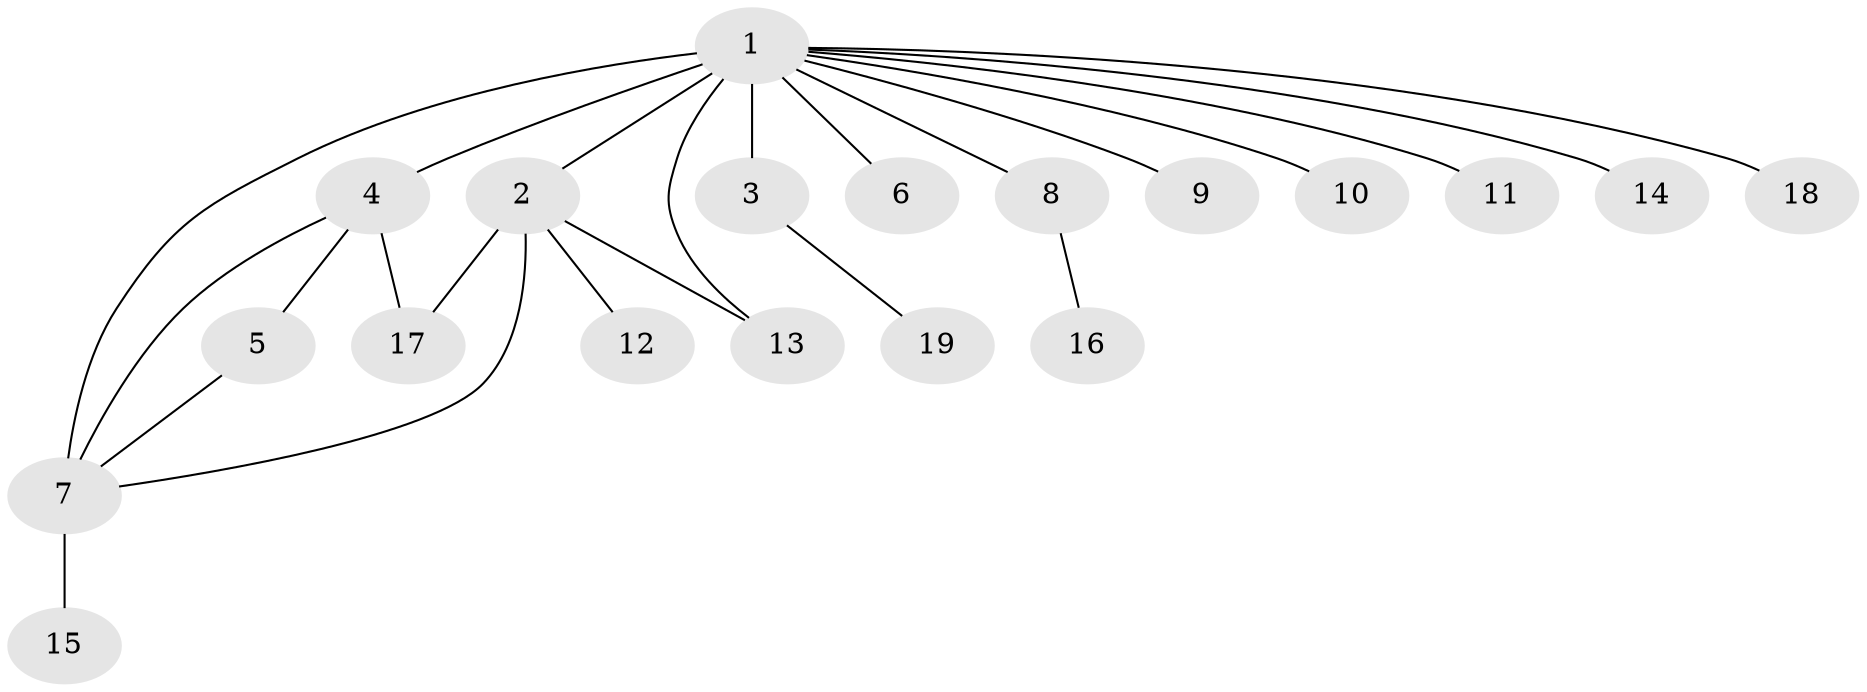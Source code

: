 // original degree distribution, {27: 0.017543859649122806, 5: 0.03508771929824561, 7: 0.03508771929824561, 3: 0.15789473684210525, 6: 0.07017543859649122, 4: 0.03508771929824561, 2: 0.14035087719298245, 1: 0.49122807017543857, 8: 0.017543859649122806}
// Generated by graph-tools (version 1.1) at 2025/50/03/04/25 22:50:04]
// undirected, 19 vertices, 23 edges
graph export_dot {
  node [color=gray90,style=filled];
  1;
  2;
  3;
  4;
  5;
  6;
  7;
  8;
  9;
  10;
  11;
  12;
  13;
  14;
  15;
  16;
  17;
  18;
  19;
  1 -- 2 [weight=3.0];
  1 -- 3 [weight=2.0];
  1 -- 4 [weight=2.0];
  1 -- 6 [weight=2.0];
  1 -- 7 [weight=4.0];
  1 -- 8 [weight=3.0];
  1 -- 9 [weight=1.0];
  1 -- 10 [weight=1.0];
  1 -- 11 [weight=2.0];
  1 -- 13 [weight=2.0];
  1 -- 14 [weight=2.0];
  1 -- 18 [weight=1.0];
  2 -- 7 [weight=1.0];
  2 -- 12 [weight=1.0];
  2 -- 13 [weight=1.0];
  2 -- 17 [weight=1.0];
  3 -- 19 [weight=1.0];
  4 -- 5 [weight=1.0];
  4 -- 7 [weight=1.0];
  4 -- 17 [weight=1.0];
  5 -- 7 [weight=1.0];
  7 -- 15 [weight=1.0];
  8 -- 16 [weight=1.0];
}

